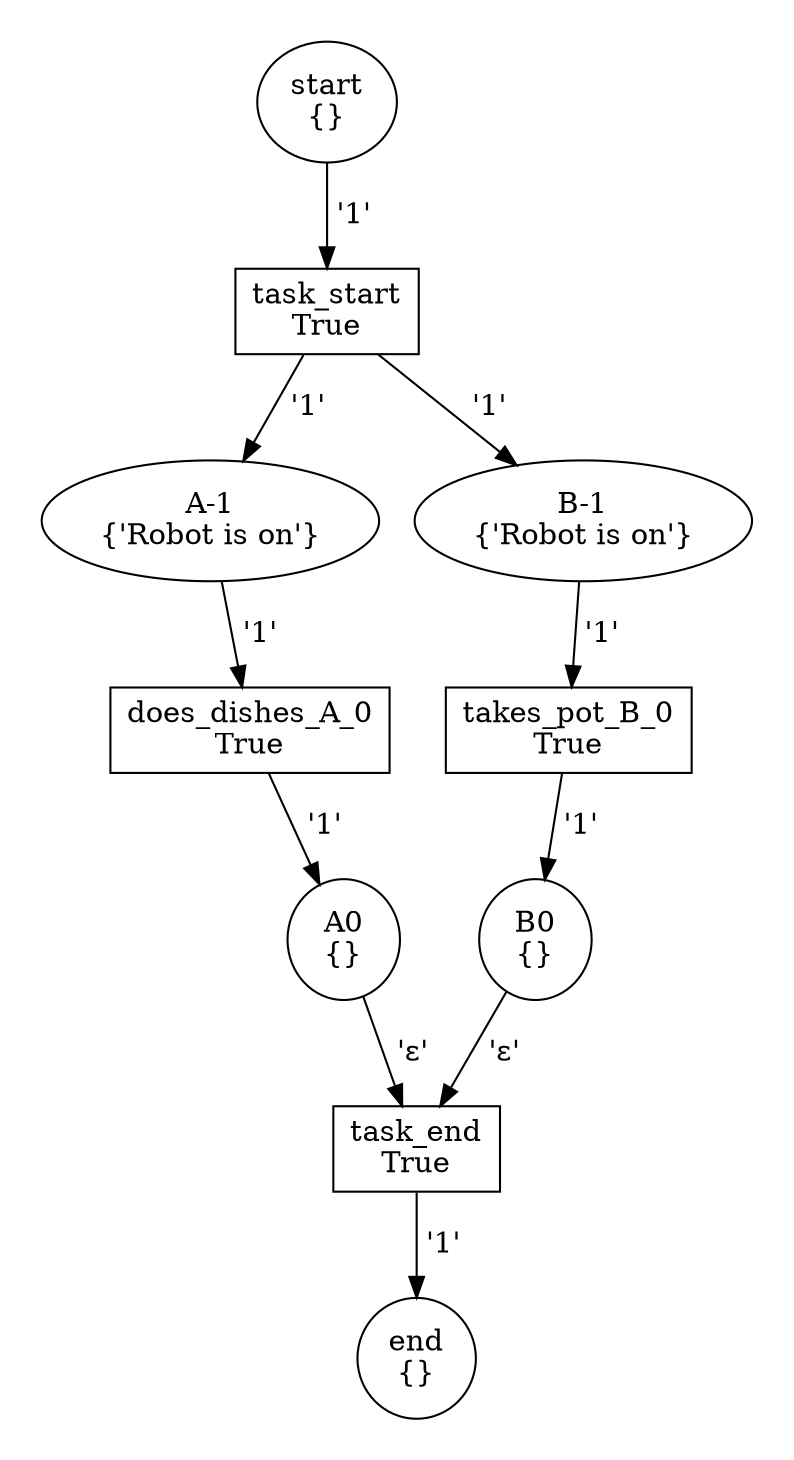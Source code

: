digraph {
	graph [bb="0,0,325,701.93",
		overlap=false,
		splines=true
	];
	node [fillcolor="#FFFFFF",
		fontcolor="#000000",
		label=N,
		style=filled
	];
	edge [style=solid];
	subgraph cluster_4675473760 {
		graph [bb="8,8,317,693.93",
			style=invis
		];
		node_0	[height=0.80532,
			id=node_0,
			label="start\n{}",
			pos="134,656.94",
			shape=ellipse,
			tooltip=start,
			width=0.77094];
		node_1	[height=0.56944,
			id=node_1,
			label="task_start\nTrue",
			pos="134,554.95",
			shape=rectangle,
			tooltip=task_start,
			width=0.94097];
		node_0 -> node_1	[arrowhead=normal,
			label=" '1' ",
			lp="143.38,601.7",
			pos="e,134,575.83 134,627.55 134,614.91 134,599.99 134,587.04"];
		node_4	[height=0.80532,
			id=node_4,
			label="A-1\n{'Robot is on'}",
			pos="85,452.96",
			shape=ellipse,
			tooltip="A-1",
			width=1.9053];
		node_1 -> node_4	[arrowhead=normal,
			label=" '1' ",
			lp="124.7,508.2",
			pos="e,98.556,481.62 124.32,534.19 118.39,522.1 110.62,506.23 103.54,491.8"];
		node_7	[height=0.80532,
			id=node_7,
			label="B-1\n{'Robot is on'}",
			pos="240,452.96",
			shape=ellipse,
			tooltip="B-1",
			width=1.9053];
		node_1 -> node_7	[arrowhead=normal,
			label=" '1' ",
			lp="199.55,508.2",
			pos="e,212.4,479.99 155.2,533.95 169.19,520.75 187.88,503.12 204.15,487.78"];
		node_2	[height=0.80532,
			id=node_2,
			label="end\n{}",
			pos="167,44.991",
			shape=ellipse,
			tooltip=end,
			width=0.75];
		node_3	[height=0.56944,
			id=node_3,
			label="task_end\nTrue",
			pos="167,146.98",
			shape=rectangle,
			tooltip=task_end,
			width=0.88889];
		node_3 -> node_2	[arrowhead=normal,
			label=" '1' ",
			lp="176.38,100.23",
			pos="e,167,74.415 167,126.23 167,114.67 167,99.65 167,85.74"];
		node_5	[height=0.56944,
			id=node_5,
			label="does_dishes_A_0\nTrue",
			pos="103,350.97",
			shape=rectangle,
			tooltip=does_dishes_A_0,
			width=1.5451];
		node_4 -> node_5	[arrowhead=normal,
			label=" '1' ",
			lp="105.52,397.72",
			pos="e,99.42,371.85 90.11,423.57 92.386,410.93 95.073,396 97.403,383.06"];
		node_6	[height=0.80532,
			id=node_6,
			label="A0\n{}",
			pos="136,248.97",
			shape=ellipse,
			tooltip=A0,
			width=0.75];
		node_5 -> node_6	[arrowhead=normal,
			label=" '1' ",
			lp="129.86,304.22",
			pos="e,127.12,276.88 109.52,330.21 113.53,318.06 118.8,302.08 123.59,287.59"];
		node_6 -> node_3	[arrowhead=normal,
			label=" 'ε' ",
			lp="164.19,193.73",
			pos="e,160.87,167.77 144.39,220.92 148.45,207.81 153.35,192.02 157.54,178.49"];
		node_8	[height=0.56944,
			id=node_8,
			label="takes_pot_B_0\nTrue",
			pos="233,350.97",
			shape=rectangle,
			tooltip=takes_pot_B_0,
			width=1.3472];
		node_7 -> node_8	[arrowhead=normal,
			label=" '1' ",
			lp="246.08,397.72",
			pos="e,234.39,371.85 238.01,423.57 237.13,410.93 236.08,396 235.18,383.06"];
		node_9	[height=0.80532,
			id=node_9,
			label="B0\n{}",
			pos="222,248.97",
			shape=ellipse,
			tooltip=B0,
			width=0.75];
		node_8 -> node_9	[arrowhead=normal,
			label=" '1' ",
			lp="238.18,304.22",
			pos="e,225.08,278.02 230.83,330.21 229.55,318.56 227.88,303.4 226.34,289.4"];
		node_9 -> node_3	[arrowhead=normal,
			label=" 'ε' ",
			lp="205.15,193.73",
			pos="e,177.92,167.83 208.55,223.51 200.97,209.74 191.45,192.44 183.44,177.87"];
	}
}
